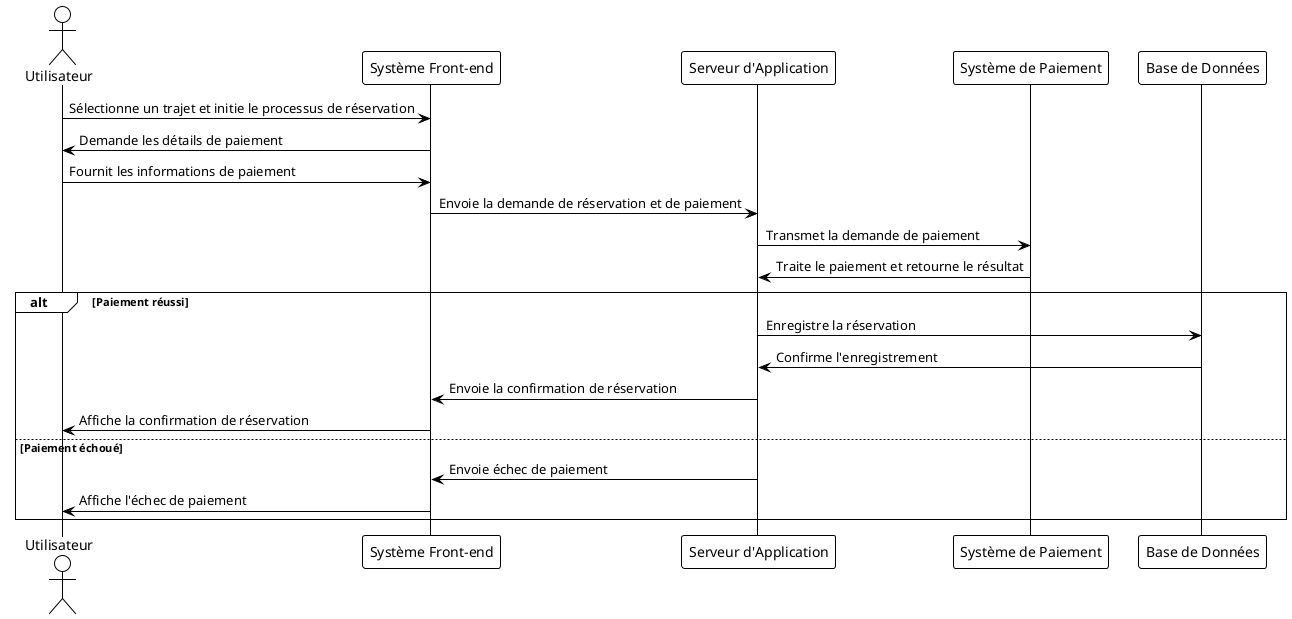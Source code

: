 @startuml
!theme plain

actor Utilisateur
participant "Système Front-end" as Frontend
participant "Serveur d'Application" as Backend
participant "Système de Paiement" as PaymentSystem
participant "Base de Données" as Database

Utilisateur -> Frontend : Sélectionne un trajet et initie le processus de réservation
Frontend -> Utilisateur : Demande les détails de paiement
Utilisateur -> Frontend : Fournit les informations de paiement
Frontend -> Backend : Envoie la demande de réservation et de paiement
Backend -> PaymentSystem : Transmet la demande de paiement
PaymentSystem -> Backend : Traite le paiement et retourne le résultat
alt Paiement réussi
    Backend -> Database : Enregistre la réservation
    Database -> Backend : Confirme l'enregistrement
    Backend -> Frontend : Envoie la confirmation de réservation
    Frontend -> Utilisateur : Affiche la confirmation de réservation
else Paiement échoué
    Backend -> Frontend : Envoie échec de paiement
    Frontend -> Utilisateur : Affiche l'échec de paiement
end
@enduml